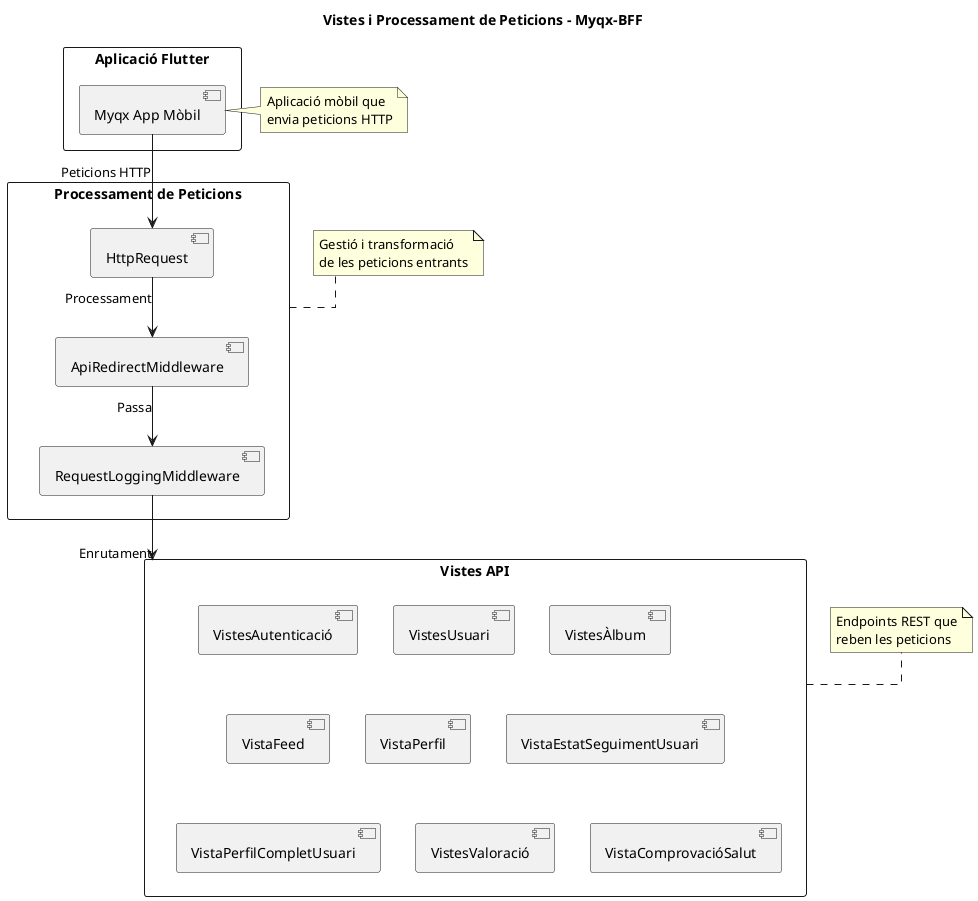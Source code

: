 @startuml Vistes_i_Processament_Simple

' Style definitions
skinparam packageStyle rectangle
skinparam backgroundColor white
skinparam componentStyle uml2
skinparam linetype ortho

' Títol general
title Vistes i Processament de Peticions - Myqx-BFF

package "Aplicació Flutter" {
    component [Myqx App Mòbil] as Client
}

package "Processament de Peticions" {
    component [ApiRedirectMiddleware] as ApiRedirectMiddleware
    component [RequestLoggingMiddleware] as RequestLoggingMiddleware
    component [HttpRequest] as HttpRequest
}

package "Vistes API" {
    component [VistesAutenticació] as AuthView
    component [VistesUsuari] as UserView
    component [VistesÀlbum] as AlbumView
    component [VistaFeed] as FeedView
    component [VistaPerfil] as ProfileView
    component [VistaEstatSeguimentUsuari] as UserFollowingStatusView
    component [VistaPerfilCompletUsuari] as UserCompleteProfileView
    component [VistesValoració] as RatingsView
    component [VistaComprovacióSalut] as HealthCheckView
}

' Relacions del client
Client --> HttpRequest : Peticions HTTP

' Flux de petició
HttpRequest --> ApiRedirectMiddleware : Processament
ApiRedirectMiddleware --> RequestLoggingMiddleware : Passa
RequestLoggingMiddleware --> "Vistes API" : Enrutament

note right of Client
  Aplicació mòbil que
  envia peticions HTTP
end note

note right of "Processament de Peticions"
  Gestió i transformació
  de les peticions entrants
end note

note right of "Vistes API"
  Endpoints REST que
  reben les peticions
end note

@enduml
